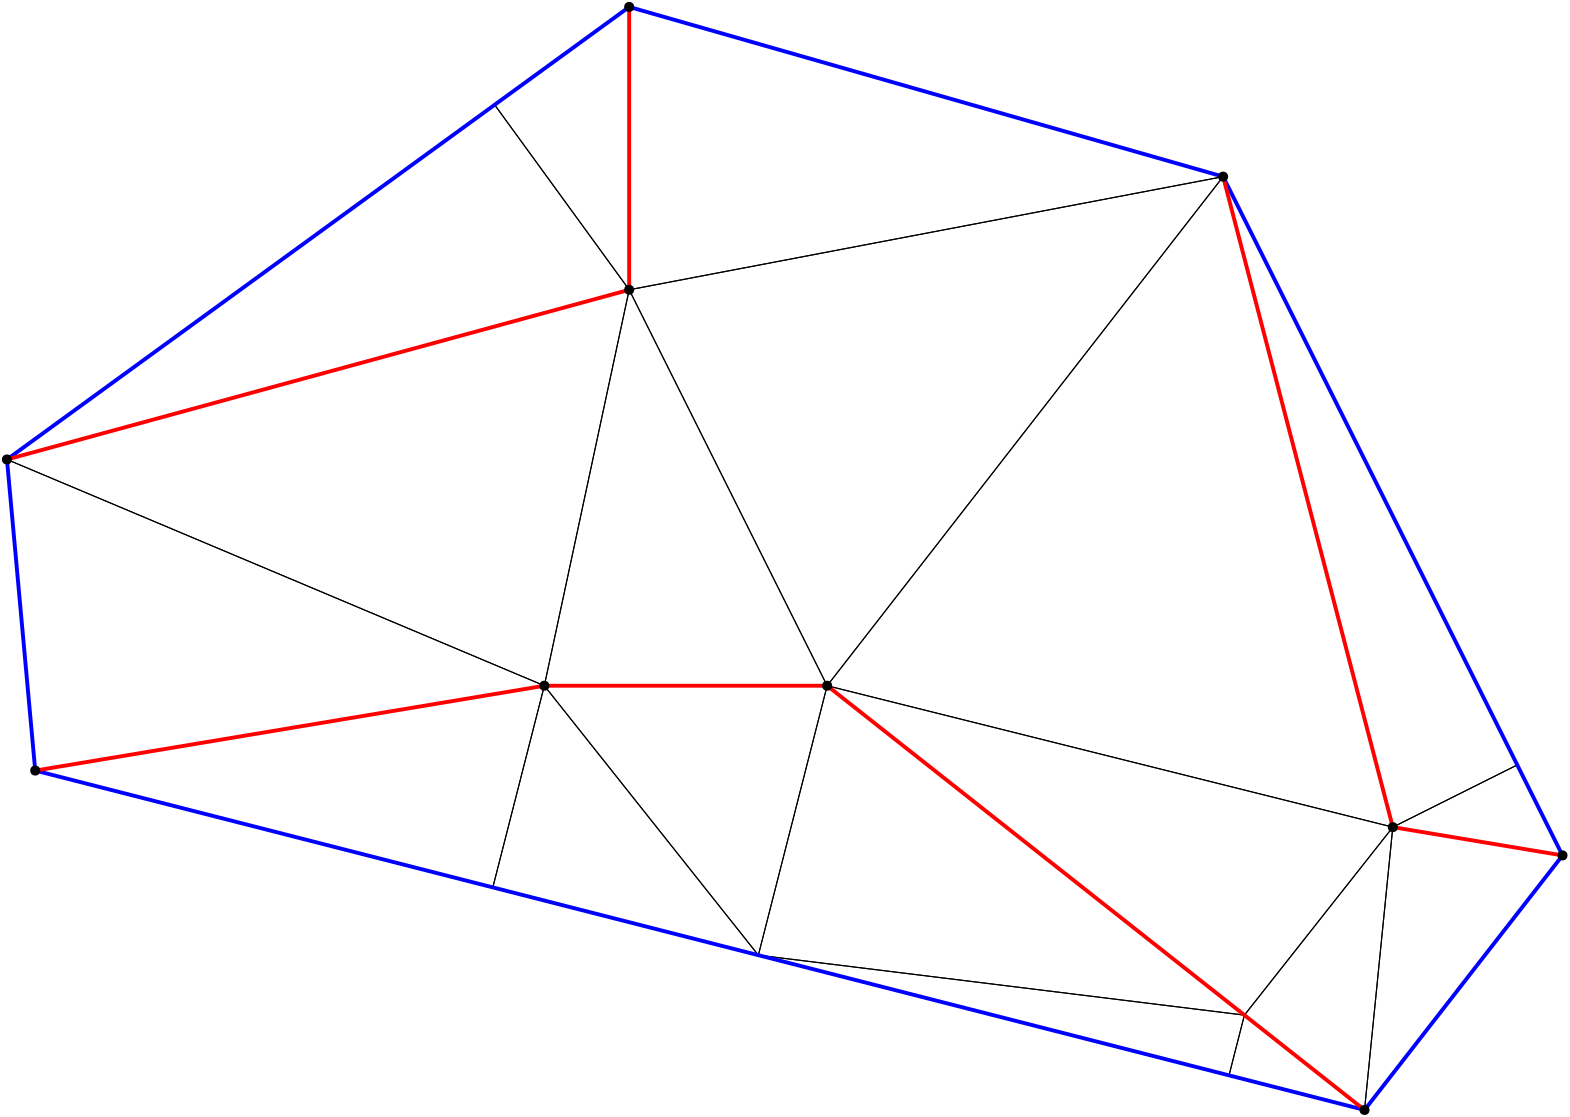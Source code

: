 <?xml version="1.0"?>
<!DOCTYPE ipe SYSTEM "ipe.dtd">
<ipe version="70218" creator="Ipe 7.2.24">
<info created="D:20221020151441" modified="D:20221020151441"/>
<ipestyle name="basic">
<symbol name="mark/disk(sx)" transformations="translations">
<path fill="sym-stroke">
0.6 0 0 0.6 0 0 e
</path>
</symbol>
<anglesize name="22.5 deg" value="22.5"/>
<anglesize name="30 deg" value="30"/>
<anglesize name="45 deg" value="45"/>
<anglesize name="60 deg" value="60"/>
<anglesize name="90 deg" value="90"/>
<arrowsize name="large" value="10"/>
<arrowsize name="small" value="5"/>
<arrowsize name="tiny" value="3"/>
<color name="blue" value="0 0 1"/>
<color name="gray" value="0.745"/>
<color name="green" value="0 1 0"/>
<color name="red" value="1 0 0"/>
<color name="pink" value="1 0.753 0.796"/>
<pen name="heavier" value="0.8"/>
<pen name="fat" value="1.4"/>
<pen name="ultrafat" value="2"/>
<gridsize name="16 pts (~6 mm)" value="16"/>
<gridsize name="32 pts (~12 mm)" value="32"/>
<gridsize name="4 pts" value="4"/>
<gridsize name="8 pts (~3 mm)" value="8"/>
<opacity name="10%" value="0.1"/>
<opacity name="25%" value="0.25"/>
<opacity name="50%" value="0.5"/>
<opacity name="75%" value="0.75"/>
<symbolsize name="large" value="5"/>
<symbolsize name="small" value="2"/>
<symbolsize name="tiny" value="1.1"/>
<textsize name="huge" value="\huge"/>
<textsize name="large" value="\large"/>
<textsize name="small" value="\small"/>
<textsize name="tiny" value="	iny"/>
<tiling name="falling" angle="-60" step="4" width="1"/>
<tiling name="rising" angle="30" step="4" width="1"/>
</ipestyle>
<page>
<layer name="hull"/>
<layer name="constraints"/>
<layer name="triangulation"/>
<layer name="obtuse"/>
<layer name="blub"/>
<layer name="problems"/>
<view layers="hull constraints triangulation obtuse blub" active="triangulation"/>
<path layer="triangulation" stroke="black">
26.1818 445.091 m 
209.455 475.636 l 
</path>
<path layer="triangulation" stroke="black">
209.455 475.636 m 
16 557.091 l 
</path>
<path layer="triangulation" stroke="black">
16 557.091 m 
26.1818 445.091 l 
</path>
<path layer="triangulation" stroke="black">
240 618.182 m 
311.273 475.636 l 
</path>
<path layer="triangulation" stroke="black">
311.273 475.636 m 
453.818 658.909 l 
</path>
<path layer="triangulation" stroke="black">
453.818 658.909 m 
240 618.182 l 
</path>
<path layer="triangulation" stroke="black">
209.455 475.636 m 
240 618.182 l 
</path>
<path layer="triangulation" stroke="black">
240 618.182 m 
16 557.091 l 
</path>
<path layer="triangulation" stroke="black">
16 557.091 m 
209.455 475.636 l 
</path>
<path layer="triangulation" stroke="black">
191.568 684.776 m 
240 618.182 l 
</path>
<path layer="triangulation" stroke="black">
240 618.182 m 
240 720 l 
</path>
<path layer="triangulation" stroke="black">
240 720 m 
191.568 684.776 l 
</path>
<path layer="triangulation" stroke="black">
209.455 475.636 m 
311.273 475.636 l 
</path>
<path layer="triangulation" stroke="black">
311.273 475.636 m 
240 618.182 l 
</path>
<path layer="triangulation" stroke="black">
240 618.182 m 
209.455 475.636 l 
</path>
<path layer="triangulation" stroke="black">
240 618.182 m 
453.818 658.909 l 
</path>
<path layer="triangulation" stroke="black">
453.818 658.909 m 
240 720 l 
</path>
<path layer="triangulation" stroke="black">
240 720 m 
240 618.182 l 
</path>
<path layer="triangulation" stroke="black">
311.273 475.636 m 
514.909 424.727 l 
</path>
<path layer="triangulation" stroke="black">
514.909 424.727 m 
453.818 658.909 l 
</path>
<path layer="triangulation" stroke="black">
453.818 658.909 m 
311.273 475.636 l 
</path>
<path layer="triangulation" stroke="black">
286.504 378.626 m 
209.455 475.636 l 
</path>
<path layer="triangulation" stroke="black">
209.455 475.636 m 
190.917 403.031 l 
</path>
<path layer="triangulation" stroke="black">
190.917 403.031 m 
286.504 378.626 l 
</path>
<path layer="triangulation" stroke="black">
311.273 475.636 m 
461.481 357.051 l 
</path>
<path layer="triangulation" stroke="black">
461.481 357.051 m 
514.909 424.727 l 
</path>
<path layer="triangulation" stroke="black">
514.909 424.727 m 
311.273 475.636 l 
</path>
<path layer="triangulation" stroke="black">
576 414.545 m 
514.909 424.727 l 
</path>
<path layer="triangulation" stroke="black">
514.909 424.727 m 
504.727 322.909 l 
</path>
<path layer="triangulation" stroke="black">
504.727 322.909 m 
576 414.545 l 
</path>
<path layer="triangulation" stroke="black">
514.909 424.727 m 
559.709 447.127 l 
</path>
<path layer="triangulation" stroke="black">
559.709 447.127 m 
453.818 658.909 l 
</path>
<path layer="triangulation" stroke="black">
453.818 658.909 m 
514.909 424.727 l 
</path>
<path layer="triangulation" stroke="black">
514.909 424.727 m 
576 414.545 l 
</path>
<path layer="triangulation" stroke="black">
576 414.545 m 
559.709 447.127 l 
</path>
<path layer="triangulation" stroke="black">
559.709 447.127 m 
514.909 424.727 l 
</path>
<path layer="triangulation" stroke="black">
16 557.091 m 
240 618.182 l 
</path>
<path layer="triangulation" stroke="black">
240 618.182 m 
191.568 684.776 l 
</path>
<path layer="triangulation" stroke="black">
191.568 684.776 m 
16 557.091 l 
</path>
<path layer="triangulation" stroke="black">
209.455 475.636 m 
26.1818 445.091 l 
</path>
<path layer="triangulation" stroke="black">
26.1818 445.091 m 
190.917 403.031 l 
</path>
<path layer="triangulation" stroke="black">
190.917 403.031 m 
209.455 475.636 l 
</path>
<path layer="triangulation" stroke="black">
311.273 475.636 m 
286.504 378.626 l 
</path>
<path layer="triangulation" stroke="black">
286.504 378.626 m 
461.481 357.051 l 
</path>
<path layer="triangulation" stroke="black">
461.481 357.051 m 
311.273 475.636 l 
</path>
<path layer="triangulation" stroke="black">
311.273 475.636 m 
209.455 475.636 l 
</path>
<path layer="triangulation" stroke="black">
209.455 475.636 m 
286.504 378.626 l 
</path>
<path layer="triangulation" stroke="black">
286.504 378.626 m 
311.273 475.636 l 
</path>
<path layer="triangulation" stroke="black">
461.481 357.051 m 
504.727 322.909 l 
</path>
<path layer="triangulation" stroke="black">
504.727 322.909 m 
514.909 424.727 l 
</path>
<path layer="triangulation" stroke="black">
514.909 424.727 m 
461.481 357.051 l 
</path>
<path layer="triangulation" stroke="black">
455.944 335.365 m 
461.481 357.051 l 
</path>
<path layer="triangulation" stroke="black">
461.481 357.051 m 
286.504 378.626 l 
</path>
<path layer="triangulation" stroke="black">
286.504 378.626 m 
455.944 335.365 l 
</path>
<path layer="triangulation" stroke="black">
504.727 322.909 m 
461.481 357.051 l 
</path>
<path layer="triangulation" stroke="black">
461.481 357.051 m 
455.944 335.365 l 
</path>
<path layer="triangulation" stroke="black">
455.944 335.365 m 
504.727 322.909 l 
</path>
<path layer="hull" stroke="blue" pen="fat">
16 557.091 m 
26.1818 445.091 l 
</path>
<path layer="hull" stroke="blue" pen="fat">
26.1818 445.091 m 
504.727 322.909 l 
</path>
<path layer="hull" stroke="blue" pen="fat">
504.727 322.909 m 
576 414.545 l 
</path>
<path layer="hull" stroke="blue" pen="fat">
576 414.545 m 
453.818 658.909 l 
</path>
<path layer="hull" stroke="blue" pen="fat">
453.818 658.909 m 
240 720 l 
</path>
<path layer="hull" stroke="blue" pen="fat">
240 720 m 
16 557.091 l 
</path>
<path layer="constraints" stroke="red" pen="fat">
576 414.545 m 
514.909 424.727 l 
</path>
<path layer="constraints" stroke="red" pen="fat">
514.909 424.727 m 
453.818 658.909 l 
</path>
<path layer="constraints" stroke="red" pen="fat">
240 720 m 
240 618.182 l 
</path>
<path layer="constraints" stroke="red" pen="fat">
240 618.182 m 
16 557.091 l 
</path>
<path layer="constraints" stroke="red" pen="fat">
26.1818 445.091 m 
209.455 475.636 l 
</path>
<path layer="constraints" stroke="red" pen="fat">
209.455 475.636 m 
311.273 475.636 l 
</path>
<path layer="constraints" stroke="red" pen="fat">
311.273 475.636 m 
504.727 322.909 l 
</path>
<use layer="points" name="mark/disk(sx)" pos="504.727 322.909" size="normal" stroke="black"/>
<use layer="points" name="mark/disk(sx)" pos="576 414.545" size="normal" stroke="black"/>
<use layer="points" name="mark/disk(sx)" pos="514.909 424.727" size="normal" stroke="black"/>
<use layer="points" name="mark/disk(sx)" pos="453.818 658.909" size="normal" stroke="black"/>
<use layer="points" name="mark/disk(sx)" pos="240 720" size="normal" stroke="black"/>
<use layer="points" name="mark/disk(sx)" pos="240 618.182" size="normal" stroke="black"/>
<use layer="points" name="mark/disk(sx)" pos="16 557.091" size="normal" stroke="black"/>
<use layer="points" name="mark/disk(sx)" pos="26.1818 445.091" size="normal" stroke="black"/>
<use layer="points" name="mark/disk(sx)" pos="209.455 475.636" size="normal" stroke="black"/>
<use layer="points" name="mark/disk(sx)" pos="311.273 475.636" size="normal" stroke="black"/>
</page>
</ipe>
